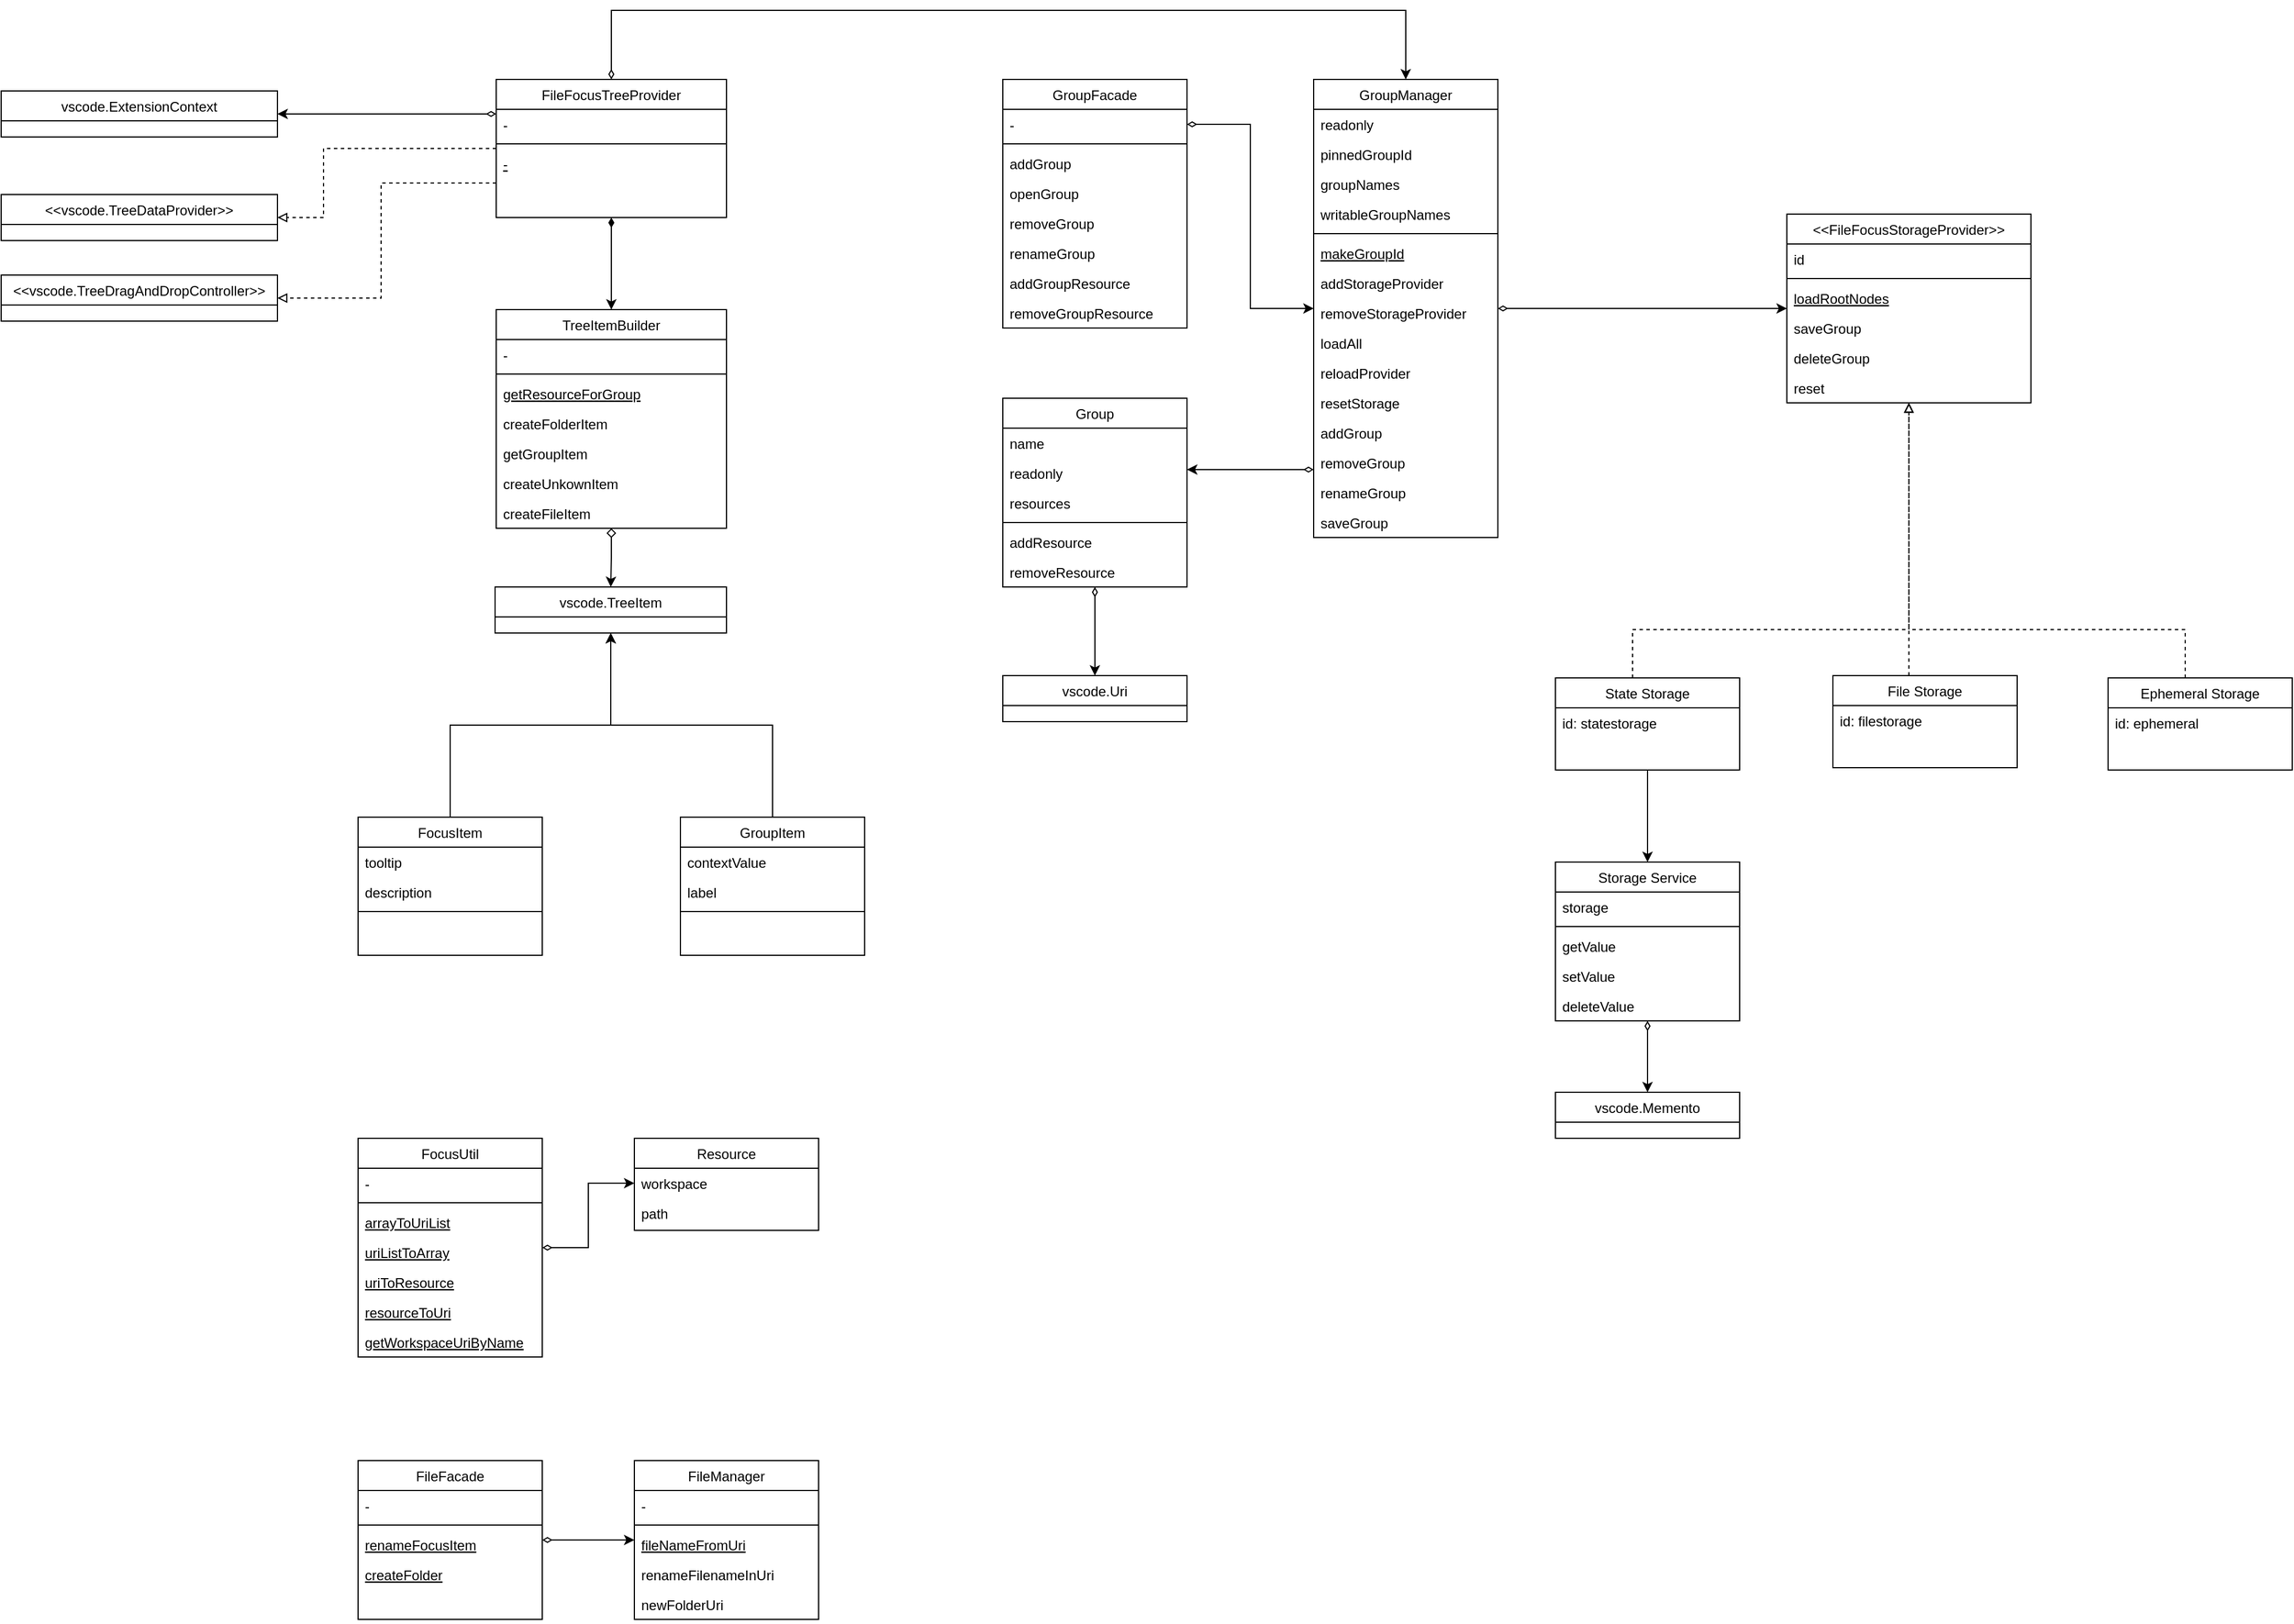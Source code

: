 <mxfile version="22.0.3" type="device">
  <diagram id="C5RBs43oDa-KdzZeNtuy" name="Page-1">
    <mxGraphModel dx="2527" dy="1924" grid="1" gridSize="10" guides="1" tooltips="1" connect="1" arrows="1" fold="1" page="1" pageScale="1" pageWidth="827" pageHeight="1169" math="0" shadow="0">
      <root>
        <mxCell id="WIyWlLk6GJQsqaUBKTNV-0" />
        <mxCell id="WIyWlLk6GJQsqaUBKTNV-1" parent="WIyWlLk6GJQsqaUBKTNV-0" />
        <mxCell id="tb0Ajru5CgpvKeTH0IVj-157" style="edgeStyle=orthogonalEdgeStyle;rounded=0;orthogonalLoop=1;jettySize=auto;html=1;entryX=0.5;entryY=0;entryDx=0;entryDy=0;startArrow=diamondThin;startFill=0;" edge="1" parent="WIyWlLk6GJQsqaUBKTNV-1" source="tb0Ajru5CgpvKeTH0IVj-0" target="tb0Ajru5CgpvKeTH0IVj-155">
          <mxGeometry relative="1" as="geometry" />
        </mxCell>
        <mxCell id="tb0Ajru5CgpvKeTH0IVj-0" value="Storage Service" style="swimlane;fontStyle=0;align=center;verticalAlign=top;childLayout=stackLayout;horizontal=1;startSize=26;horizontalStack=0;resizeParent=1;resizeLast=0;collapsible=1;marginBottom=0;rounded=0;shadow=0;strokeWidth=1;" vertex="1" parent="WIyWlLk6GJQsqaUBKTNV-1">
          <mxGeometry x="2240" y="760" width="160" height="138" as="geometry">
            <mxRectangle x="130" y="380" width="160" height="26" as="alternateBounds" />
          </mxGeometry>
        </mxCell>
        <mxCell id="tb0Ajru5CgpvKeTH0IVj-1" value="storage" style="text;align=left;verticalAlign=top;spacingLeft=4;spacingRight=4;overflow=hidden;rotatable=0;points=[[0,0.5],[1,0.5]];portConstraint=eastwest;" vertex="1" parent="tb0Ajru5CgpvKeTH0IVj-0">
          <mxGeometry y="26" width="160" height="26" as="geometry" />
        </mxCell>
        <mxCell id="tb0Ajru5CgpvKeTH0IVj-3" value="" style="line;html=1;strokeWidth=1;align=left;verticalAlign=middle;spacingTop=-1;spacingLeft=3;spacingRight=3;rotatable=0;labelPosition=right;points=[];portConstraint=eastwest;" vertex="1" parent="tb0Ajru5CgpvKeTH0IVj-0">
          <mxGeometry y="52" width="160" height="8" as="geometry" />
        </mxCell>
        <mxCell id="tb0Ajru5CgpvKeTH0IVj-4" value="getValue" style="text;align=left;verticalAlign=top;spacingLeft=4;spacingRight=4;overflow=hidden;rotatable=0;points=[[0,0.5],[1,0.5]];portConstraint=eastwest;fontStyle=0" vertex="1" parent="tb0Ajru5CgpvKeTH0IVj-0">
          <mxGeometry y="60" width="160" height="26" as="geometry" />
        </mxCell>
        <mxCell id="tb0Ajru5CgpvKeTH0IVj-5" value="setValue" style="text;align=left;verticalAlign=top;spacingLeft=4;spacingRight=4;overflow=hidden;rotatable=0;points=[[0,0.5],[1,0.5]];portConstraint=eastwest;" vertex="1" parent="tb0Ajru5CgpvKeTH0IVj-0">
          <mxGeometry y="86" width="160" height="26" as="geometry" />
        </mxCell>
        <mxCell id="tb0Ajru5CgpvKeTH0IVj-156" value="deleteValue" style="text;align=left;verticalAlign=top;spacingLeft=4;spacingRight=4;overflow=hidden;rotatable=0;points=[[0,0.5],[1,0.5]];portConstraint=eastwest;" vertex="1" parent="tb0Ajru5CgpvKeTH0IVj-0">
          <mxGeometry y="112" width="160" height="26" as="geometry" />
        </mxCell>
        <mxCell id="tb0Ajru5CgpvKeTH0IVj-40" style="edgeStyle=orthogonalEdgeStyle;rounded=0;orthogonalLoop=1;jettySize=auto;html=1;dashed=1;endArrow=block;endFill=0;" edge="1" parent="WIyWlLk6GJQsqaUBKTNV-1" source="tb0Ajru5CgpvKeTH0IVj-13" target="tb0Ajru5CgpvKeTH0IVj-28">
          <mxGeometry relative="1" as="geometry">
            <Array as="points">
              <mxPoint x="2307" y="558" />
              <mxPoint x="2547" y="558" />
            </Array>
          </mxGeometry>
        </mxCell>
        <mxCell id="tb0Ajru5CgpvKeTH0IVj-158" style="edgeStyle=orthogonalEdgeStyle;rounded=0;orthogonalLoop=1;jettySize=auto;html=1;entryX=0.5;entryY=0;entryDx=0;entryDy=0;" edge="1" parent="WIyWlLk6GJQsqaUBKTNV-1" source="tb0Ajru5CgpvKeTH0IVj-13" target="tb0Ajru5CgpvKeTH0IVj-0">
          <mxGeometry relative="1" as="geometry" />
        </mxCell>
        <mxCell id="tb0Ajru5CgpvKeTH0IVj-13" value="State Storage" style="swimlane;fontStyle=0;align=center;verticalAlign=top;childLayout=stackLayout;horizontal=1;startSize=26;horizontalStack=0;resizeParent=1;resizeLast=0;collapsible=1;marginBottom=0;rounded=0;shadow=0;strokeWidth=1;" vertex="1" parent="WIyWlLk6GJQsqaUBKTNV-1">
          <mxGeometry x="2240" y="600" width="160" height="80" as="geometry">
            <mxRectangle x="130" y="380" width="160" height="26" as="alternateBounds" />
          </mxGeometry>
        </mxCell>
        <mxCell id="tb0Ajru5CgpvKeTH0IVj-14" value="id: statestorage" style="text;align=left;verticalAlign=top;spacingLeft=4;spacingRight=4;overflow=hidden;rotatable=0;points=[[0,0.5],[1,0.5]];portConstraint=eastwest;" vertex="1" parent="tb0Ajru5CgpvKeTH0IVj-13">
          <mxGeometry y="26" width="160" height="26" as="geometry" />
        </mxCell>
        <mxCell id="tb0Ajru5CgpvKeTH0IVj-41" style="edgeStyle=orthogonalEdgeStyle;rounded=0;orthogonalLoop=1;jettySize=auto;html=1;dashed=1;endArrow=block;endFill=0;" edge="1" parent="WIyWlLk6GJQsqaUBKTNV-1" source="tb0Ajru5CgpvKeTH0IVj-18" target="tb0Ajru5CgpvKeTH0IVj-28">
          <mxGeometry relative="1" as="geometry">
            <Array as="points">
              <mxPoint x="2547" y="530" />
              <mxPoint x="2547" y="530" />
            </Array>
          </mxGeometry>
        </mxCell>
        <mxCell id="tb0Ajru5CgpvKeTH0IVj-18" value="File Storage" style="swimlane;fontStyle=0;align=center;verticalAlign=top;childLayout=stackLayout;horizontal=1;startSize=26;horizontalStack=0;resizeParent=1;resizeLast=0;collapsible=1;marginBottom=0;rounded=0;shadow=0;strokeWidth=1;" vertex="1" parent="WIyWlLk6GJQsqaUBKTNV-1">
          <mxGeometry x="2481" y="598" width="160" height="80" as="geometry">
            <mxRectangle x="130" y="380" width="160" height="26" as="alternateBounds" />
          </mxGeometry>
        </mxCell>
        <mxCell id="tb0Ajru5CgpvKeTH0IVj-19" value="id: filestorage" style="text;align=left;verticalAlign=top;spacingLeft=4;spacingRight=4;overflow=hidden;rotatable=0;points=[[0,0.5],[1,0.5]];portConstraint=eastwest;" vertex="1" parent="tb0Ajru5CgpvKeTH0IVj-18">
          <mxGeometry y="26" width="160" height="26" as="geometry" />
        </mxCell>
        <mxCell id="tb0Ajru5CgpvKeTH0IVj-39" style="edgeStyle=orthogonalEdgeStyle;rounded=0;orthogonalLoop=1;jettySize=auto;html=1;dashed=1;endArrow=block;endFill=0;" edge="1" parent="WIyWlLk6GJQsqaUBKTNV-1" source="tb0Ajru5CgpvKeTH0IVj-23" target="tb0Ajru5CgpvKeTH0IVj-28">
          <mxGeometry relative="1" as="geometry">
            <Array as="points">
              <mxPoint x="2787" y="558" />
              <mxPoint x="2547" y="558" />
            </Array>
          </mxGeometry>
        </mxCell>
        <mxCell id="tb0Ajru5CgpvKeTH0IVj-23" value="Ephemeral Storage" style="swimlane;fontStyle=0;align=center;verticalAlign=top;childLayout=stackLayout;horizontal=1;startSize=26;horizontalStack=0;resizeParent=1;resizeLast=0;collapsible=1;marginBottom=0;rounded=0;shadow=0;strokeWidth=1;" vertex="1" parent="WIyWlLk6GJQsqaUBKTNV-1">
          <mxGeometry x="2720" y="600" width="160" height="80" as="geometry">
            <mxRectangle x="130" y="380" width="160" height="26" as="alternateBounds" />
          </mxGeometry>
        </mxCell>
        <mxCell id="tb0Ajru5CgpvKeTH0IVj-24" value="id: ephemeral" style="text;align=left;verticalAlign=top;spacingLeft=4;spacingRight=4;overflow=hidden;rotatable=0;points=[[0,0.5],[1,0.5]];portConstraint=eastwest;" vertex="1" parent="tb0Ajru5CgpvKeTH0IVj-23">
          <mxGeometry y="26" width="160" height="26" as="geometry" />
        </mxCell>
        <mxCell id="tb0Ajru5CgpvKeTH0IVj-28" value="&lt;&lt;FileFocusStorageProvider&gt;&gt;" style="swimlane;fontStyle=0;align=center;verticalAlign=top;childLayout=stackLayout;horizontal=1;startSize=26;horizontalStack=0;resizeParent=1;resizeLast=0;collapsible=1;marginBottom=0;rounded=0;shadow=0;strokeWidth=1;" vertex="1" parent="WIyWlLk6GJQsqaUBKTNV-1">
          <mxGeometry x="2441" y="197" width="212" height="164" as="geometry">
            <mxRectangle x="130" y="380" width="160" height="26" as="alternateBounds" />
          </mxGeometry>
        </mxCell>
        <mxCell id="tb0Ajru5CgpvKeTH0IVj-29" value="id" style="text;align=left;verticalAlign=top;spacingLeft=4;spacingRight=4;overflow=hidden;rotatable=0;points=[[0,0.5],[1,0.5]];portConstraint=eastwest;" vertex="1" parent="tb0Ajru5CgpvKeTH0IVj-28">
          <mxGeometry y="26" width="212" height="26" as="geometry" />
        </mxCell>
        <mxCell id="tb0Ajru5CgpvKeTH0IVj-30" value="" style="line;html=1;strokeWidth=1;align=left;verticalAlign=middle;spacingTop=-1;spacingLeft=3;spacingRight=3;rotatable=0;labelPosition=right;points=[];portConstraint=eastwest;" vertex="1" parent="tb0Ajru5CgpvKeTH0IVj-28">
          <mxGeometry y="52" width="212" height="8" as="geometry" />
        </mxCell>
        <mxCell id="tb0Ajru5CgpvKeTH0IVj-31" value="loadRootNodes" style="text;align=left;verticalAlign=top;spacingLeft=4;spacingRight=4;overflow=hidden;rotatable=0;points=[[0,0.5],[1,0.5]];portConstraint=eastwest;fontStyle=4" vertex="1" parent="tb0Ajru5CgpvKeTH0IVj-28">
          <mxGeometry y="60" width="212" height="26" as="geometry" />
        </mxCell>
        <mxCell id="tb0Ajru5CgpvKeTH0IVj-32" value="saveGroup" style="text;align=left;verticalAlign=top;spacingLeft=4;spacingRight=4;overflow=hidden;rotatable=0;points=[[0,0.5],[1,0.5]];portConstraint=eastwest;" vertex="1" parent="tb0Ajru5CgpvKeTH0IVj-28">
          <mxGeometry y="86" width="212" height="26" as="geometry" />
        </mxCell>
        <mxCell id="tb0Ajru5CgpvKeTH0IVj-33" value="deleteGroup" style="text;align=left;verticalAlign=top;spacingLeft=4;spacingRight=4;overflow=hidden;rotatable=0;points=[[0,0.5],[1,0.5]];portConstraint=eastwest;" vertex="1" parent="tb0Ajru5CgpvKeTH0IVj-28">
          <mxGeometry y="112" width="212" height="26" as="geometry" />
        </mxCell>
        <mxCell id="tb0Ajru5CgpvKeTH0IVj-34" value="reset" style="text;align=left;verticalAlign=top;spacingLeft=4;spacingRight=4;overflow=hidden;rotatable=0;points=[[0,0.5],[1,0.5]];portConstraint=eastwest;" vertex="1" parent="tb0Ajru5CgpvKeTH0IVj-28">
          <mxGeometry y="138" width="212" height="26" as="geometry" />
        </mxCell>
        <mxCell id="tb0Ajru5CgpvKeTH0IVj-77" style="edgeStyle=orthogonalEdgeStyle;rounded=0;orthogonalLoop=1;jettySize=auto;html=1;entryX=1;entryY=0.5;entryDx=0;entryDy=0;dashed=1;endArrow=block;endFill=0;" edge="1" parent="WIyWlLk6GJQsqaUBKTNV-1" source="tb0Ajru5CgpvKeTH0IVj-42" target="tb0Ajru5CgpvKeTH0IVj-62">
          <mxGeometry relative="1" as="geometry">
            <Array as="points">
              <mxPoint x="1170" y="140" />
              <mxPoint x="1170" y="200" />
            </Array>
          </mxGeometry>
        </mxCell>
        <mxCell id="tb0Ajru5CgpvKeTH0IVj-78" style="edgeStyle=orthogonalEdgeStyle;rounded=0;orthogonalLoop=1;jettySize=auto;html=1;entryX=1;entryY=0.5;entryDx=0;entryDy=0;endArrow=block;endFill=0;dashed=1;" edge="1" parent="WIyWlLk6GJQsqaUBKTNV-1" source="tb0Ajru5CgpvKeTH0IVj-42" target="tb0Ajru5CgpvKeTH0IVj-69">
          <mxGeometry relative="1" as="geometry">
            <Array as="points">
              <mxPoint x="1220" y="170" />
              <mxPoint x="1220" y="270" />
            </Array>
          </mxGeometry>
        </mxCell>
        <mxCell id="tb0Ajru5CgpvKeTH0IVj-147" style="edgeStyle=orthogonalEdgeStyle;rounded=0;orthogonalLoop=1;jettySize=auto;html=1;startArrow=diamondThin;startFill=1;" edge="1" parent="WIyWlLk6GJQsqaUBKTNV-1" source="tb0Ajru5CgpvKeTH0IVj-42" target="tb0Ajru5CgpvKeTH0IVj-57">
          <mxGeometry relative="1" as="geometry" />
        </mxCell>
        <mxCell id="tb0Ajru5CgpvKeTH0IVj-149" style="edgeStyle=orthogonalEdgeStyle;rounded=0;orthogonalLoop=1;jettySize=auto;html=1;startArrow=diamondThin;startFill=0;" edge="1" parent="WIyWlLk6GJQsqaUBKTNV-1" source="tb0Ajru5CgpvKeTH0IVj-42" target="tb0Ajru5CgpvKeTH0IVj-148">
          <mxGeometry relative="1" as="geometry">
            <mxPoint x="1820" y="230" as="sourcePoint" />
            <mxPoint x="1570" y="-180" as="targetPoint" />
            <Array as="points">
              <mxPoint x="1290" y="110" />
              <mxPoint x="1290" y="110" />
            </Array>
          </mxGeometry>
        </mxCell>
        <mxCell id="tb0Ajru5CgpvKeTH0IVj-153" style="edgeStyle=orthogonalEdgeStyle;rounded=0;orthogonalLoop=1;jettySize=auto;html=1;entryX=0.5;entryY=0;entryDx=0;entryDy=0;startArrow=diamondThin;startFill=0;" edge="1" parent="WIyWlLk6GJQsqaUBKTNV-1" source="tb0Ajru5CgpvKeTH0IVj-42" target="tb0Ajru5CgpvKeTH0IVj-107">
          <mxGeometry relative="1" as="geometry">
            <Array as="points">
              <mxPoint x="1420" y="20" />
              <mxPoint x="2110" y="20" />
            </Array>
          </mxGeometry>
        </mxCell>
        <mxCell id="tb0Ajru5CgpvKeTH0IVj-42" value="FileFocusTreeProvider" style="swimlane;fontStyle=0;align=center;verticalAlign=top;childLayout=stackLayout;horizontal=1;startSize=26;horizontalStack=0;resizeParent=1;resizeLast=0;collapsible=1;marginBottom=0;rounded=0;shadow=0;strokeWidth=1;" vertex="1" parent="WIyWlLk6GJQsqaUBKTNV-1">
          <mxGeometry x="1320" y="80" width="200" height="120" as="geometry">
            <mxRectangle x="130" y="380" width="160" height="26" as="alternateBounds" />
          </mxGeometry>
        </mxCell>
        <mxCell id="tb0Ajru5CgpvKeTH0IVj-43" value="-" style="text;align=left;verticalAlign=top;spacingLeft=4;spacingRight=4;overflow=hidden;rotatable=0;points=[[0,0.5],[1,0.5]];portConstraint=eastwest;" vertex="1" parent="tb0Ajru5CgpvKeTH0IVj-42">
          <mxGeometry y="26" width="200" height="26" as="geometry" />
        </mxCell>
        <mxCell id="tb0Ajru5CgpvKeTH0IVj-44" value="" style="line;html=1;strokeWidth=1;align=left;verticalAlign=middle;spacingTop=-1;spacingLeft=3;spacingRight=3;rotatable=0;labelPosition=right;points=[];portConstraint=eastwest;" vertex="1" parent="tb0Ajru5CgpvKeTH0IVj-42">
          <mxGeometry y="52" width="200" height="8" as="geometry" />
        </mxCell>
        <mxCell id="tb0Ajru5CgpvKeTH0IVj-45" value="-" style="text;align=left;verticalAlign=top;spacingLeft=4;spacingRight=4;overflow=hidden;rotatable=0;points=[[0,0.5],[1,0.5]];portConstraint=eastwest;fontStyle=4" vertex="1" parent="tb0Ajru5CgpvKeTH0IVj-42">
          <mxGeometry y="60" width="200" height="26" as="geometry" />
        </mxCell>
        <mxCell id="tb0Ajru5CgpvKeTH0IVj-76" style="edgeStyle=orthogonalEdgeStyle;rounded=0;orthogonalLoop=1;jettySize=auto;html=1;entryX=0.5;entryY=1;entryDx=0;entryDy=0;" edge="1" parent="WIyWlLk6GJQsqaUBKTNV-1" source="tb0Ajru5CgpvKeTH0IVj-47" target="tb0Ajru5CgpvKeTH0IVj-70">
          <mxGeometry relative="1" as="geometry" />
        </mxCell>
        <mxCell id="tb0Ajru5CgpvKeTH0IVj-47" value="FocusItem" style="swimlane;fontStyle=0;align=center;verticalAlign=top;childLayout=stackLayout;horizontal=1;startSize=26;horizontalStack=0;resizeParent=1;resizeLast=0;collapsible=1;marginBottom=0;rounded=0;shadow=0;strokeWidth=1;" vertex="1" parent="WIyWlLk6GJQsqaUBKTNV-1">
          <mxGeometry x="1200" y="721" width="160" height="120" as="geometry">
            <mxRectangle x="130" y="380" width="160" height="26" as="alternateBounds" />
          </mxGeometry>
        </mxCell>
        <mxCell id="tb0Ajru5CgpvKeTH0IVj-48" value="tooltip" style="text;align=left;verticalAlign=top;spacingLeft=4;spacingRight=4;overflow=hidden;rotatable=0;points=[[0,0.5],[1,0.5]];portConstraint=eastwest;" vertex="1" parent="tb0Ajru5CgpvKeTH0IVj-47">
          <mxGeometry y="26" width="160" height="26" as="geometry" />
        </mxCell>
        <mxCell id="tb0Ajru5CgpvKeTH0IVj-50" value="description" style="text;align=left;verticalAlign=top;spacingLeft=4;spacingRight=4;overflow=hidden;rotatable=0;points=[[0,0.5],[1,0.5]];portConstraint=eastwest;fontStyle=0" vertex="1" parent="tb0Ajru5CgpvKeTH0IVj-47">
          <mxGeometry y="52" width="160" height="26" as="geometry" />
        </mxCell>
        <mxCell id="tb0Ajru5CgpvKeTH0IVj-49" value="" style="line;html=1;strokeWidth=1;align=left;verticalAlign=middle;spacingTop=-1;spacingLeft=3;spacingRight=3;rotatable=0;labelPosition=right;points=[];portConstraint=eastwest;" vertex="1" parent="tb0Ajru5CgpvKeTH0IVj-47">
          <mxGeometry y="78" width="160" height="8" as="geometry" />
        </mxCell>
        <mxCell id="tb0Ajru5CgpvKeTH0IVj-75" style="edgeStyle=orthogonalEdgeStyle;rounded=0;orthogonalLoop=1;jettySize=auto;html=1;entryX=0.5;entryY=1;entryDx=0;entryDy=0;" edge="1" parent="WIyWlLk6GJQsqaUBKTNV-1" source="tb0Ajru5CgpvKeTH0IVj-52" target="tb0Ajru5CgpvKeTH0IVj-70">
          <mxGeometry relative="1" as="geometry" />
        </mxCell>
        <mxCell id="tb0Ajru5CgpvKeTH0IVj-52" value="GroupItem" style="swimlane;fontStyle=0;align=center;verticalAlign=top;childLayout=stackLayout;horizontal=1;startSize=26;horizontalStack=0;resizeParent=1;resizeLast=0;collapsible=1;marginBottom=0;rounded=0;shadow=0;strokeWidth=1;" vertex="1" parent="WIyWlLk6GJQsqaUBKTNV-1">
          <mxGeometry x="1480" y="721" width="160" height="120" as="geometry">
            <mxRectangle x="130" y="380" width="160" height="26" as="alternateBounds" />
          </mxGeometry>
        </mxCell>
        <mxCell id="tb0Ajru5CgpvKeTH0IVj-53" value="contextValue" style="text;align=left;verticalAlign=top;spacingLeft=4;spacingRight=4;overflow=hidden;rotatable=0;points=[[0,0.5],[1,0.5]];portConstraint=eastwest;" vertex="1" parent="tb0Ajru5CgpvKeTH0IVj-52">
          <mxGeometry y="26" width="160" height="26" as="geometry" />
        </mxCell>
        <mxCell id="tb0Ajru5CgpvKeTH0IVj-55" value="label" style="text;align=left;verticalAlign=top;spacingLeft=4;spacingRight=4;overflow=hidden;rotatable=0;points=[[0,0.5],[1,0.5]];portConstraint=eastwest;fontStyle=0" vertex="1" parent="tb0Ajru5CgpvKeTH0IVj-52">
          <mxGeometry y="52" width="160" height="26" as="geometry" />
        </mxCell>
        <mxCell id="tb0Ajru5CgpvKeTH0IVj-54" value="" style="line;html=1;strokeWidth=1;align=left;verticalAlign=middle;spacingTop=-1;spacingLeft=3;spacingRight=3;rotatable=0;labelPosition=right;points=[];portConstraint=eastwest;" vertex="1" parent="tb0Ajru5CgpvKeTH0IVj-52">
          <mxGeometry y="78" width="160" height="8" as="geometry" />
        </mxCell>
        <mxCell id="tb0Ajru5CgpvKeTH0IVj-151" style="edgeStyle=orthogonalEdgeStyle;rounded=0;orthogonalLoop=1;jettySize=auto;html=1;startArrow=diamond;startFill=0;" edge="1" parent="WIyWlLk6GJQsqaUBKTNV-1" source="tb0Ajru5CgpvKeTH0IVj-57" target="tb0Ajru5CgpvKeTH0IVj-70">
          <mxGeometry relative="1" as="geometry" />
        </mxCell>
        <mxCell id="tb0Ajru5CgpvKeTH0IVj-57" value="TreeItemBuilder" style="swimlane;fontStyle=0;align=center;verticalAlign=top;childLayout=stackLayout;horizontal=1;startSize=26;horizontalStack=0;resizeParent=1;resizeLast=0;collapsible=1;marginBottom=0;rounded=0;shadow=0;strokeWidth=1;" vertex="1" parent="WIyWlLk6GJQsqaUBKTNV-1">
          <mxGeometry x="1320" y="280" width="200" height="190" as="geometry">
            <mxRectangle x="130" y="380" width="160" height="26" as="alternateBounds" />
          </mxGeometry>
        </mxCell>
        <mxCell id="tb0Ajru5CgpvKeTH0IVj-58" value="-" style="text;align=left;verticalAlign=top;spacingLeft=4;spacingRight=4;overflow=hidden;rotatable=0;points=[[0,0.5],[1,0.5]];portConstraint=eastwest;" vertex="1" parent="tb0Ajru5CgpvKeTH0IVj-57">
          <mxGeometry y="26" width="200" height="26" as="geometry" />
        </mxCell>
        <mxCell id="tb0Ajru5CgpvKeTH0IVj-59" value="" style="line;html=1;strokeWidth=1;align=left;verticalAlign=middle;spacingTop=-1;spacingLeft=3;spacingRight=3;rotatable=0;labelPosition=right;points=[];portConstraint=eastwest;" vertex="1" parent="tb0Ajru5CgpvKeTH0IVj-57">
          <mxGeometry y="52" width="200" height="8" as="geometry" />
        </mxCell>
        <mxCell id="tb0Ajru5CgpvKeTH0IVj-60" value="getResourceForGroup&#xa;" style="text;align=left;verticalAlign=top;spacingLeft=4;spacingRight=4;overflow=hidden;rotatable=0;points=[[0,0.5],[1,0.5]];portConstraint=eastwest;fontStyle=4" vertex="1" parent="tb0Ajru5CgpvKeTH0IVj-57">
          <mxGeometry y="60" width="200" height="26" as="geometry" />
        </mxCell>
        <mxCell id="tb0Ajru5CgpvKeTH0IVj-61" value="createFolderItem" style="text;align=left;verticalAlign=top;spacingLeft=4;spacingRight=4;overflow=hidden;rotatable=0;points=[[0,0.5],[1,0.5]];portConstraint=eastwest;" vertex="1" parent="tb0Ajru5CgpvKeTH0IVj-57">
          <mxGeometry y="86" width="200" height="26" as="geometry" />
        </mxCell>
        <mxCell id="tb0Ajru5CgpvKeTH0IVj-79" value="getGroupItem" style="text;align=left;verticalAlign=top;spacingLeft=4;spacingRight=4;overflow=hidden;rotatable=0;points=[[0,0.5],[1,0.5]];portConstraint=eastwest;" vertex="1" parent="tb0Ajru5CgpvKeTH0IVj-57">
          <mxGeometry y="112" width="200" height="26" as="geometry" />
        </mxCell>
        <mxCell id="tb0Ajru5CgpvKeTH0IVj-80" value="createUnkownItem" style="text;align=left;verticalAlign=top;spacingLeft=4;spacingRight=4;overflow=hidden;rotatable=0;points=[[0,0.5],[1,0.5]];portConstraint=eastwest;" vertex="1" parent="tb0Ajru5CgpvKeTH0IVj-57">
          <mxGeometry y="138" width="200" height="26" as="geometry" />
        </mxCell>
        <mxCell id="tb0Ajru5CgpvKeTH0IVj-81" value="createFileItem" style="text;align=left;verticalAlign=top;spacingLeft=4;spacingRight=4;overflow=hidden;rotatable=0;points=[[0,0.5],[1,0.5]];portConstraint=eastwest;" vertex="1" parent="tb0Ajru5CgpvKeTH0IVj-57">
          <mxGeometry y="164" width="200" height="26" as="geometry" />
        </mxCell>
        <mxCell id="tb0Ajru5CgpvKeTH0IVj-62" value="&lt;&lt;vscode.TreeDataProvider&gt;&gt;" style="swimlane;fontStyle=0;align=center;verticalAlign=top;childLayout=stackLayout;horizontal=1;startSize=26;horizontalStack=0;resizeParent=1;resizeLast=0;collapsible=1;marginBottom=0;rounded=0;shadow=0;strokeWidth=1;" vertex="1" parent="WIyWlLk6GJQsqaUBKTNV-1">
          <mxGeometry x="890" y="180" width="240" height="40" as="geometry">
            <mxRectangle x="130" y="380" width="160" height="26" as="alternateBounds" />
          </mxGeometry>
        </mxCell>
        <mxCell id="tb0Ajru5CgpvKeTH0IVj-69" value="&lt;&lt;vscode.TreeDragAndDropController&gt;&gt;" style="swimlane;fontStyle=0;align=center;verticalAlign=top;childLayout=stackLayout;horizontal=1;startSize=26;horizontalStack=0;resizeParent=1;resizeLast=0;collapsible=1;marginBottom=0;rounded=0;shadow=0;strokeWidth=1;" vertex="1" parent="WIyWlLk6GJQsqaUBKTNV-1">
          <mxGeometry x="890" y="250" width="240" height="40" as="geometry">
            <mxRectangle x="130" y="380" width="160" height="26" as="alternateBounds" />
          </mxGeometry>
        </mxCell>
        <mxCell id="tb0Ajru5CgpvKeTH0IVj-70" value="vscode.TreeItem" style="swimlane;fontStyle=0;align=center;verticalAlign=top;childLayout=stackLayout;horizontal=1;startSize=26;horizontalStack=0;resizeParent=1;resizeLast=0;collapsible=1;marginBottom=0;rounded=0;shadow=0;strokeWidth=1;" vertex="1" parent="WIyWlLk6GJQsqaUBKTNV-1">
          <mxGeometry x="1319" y="521" width="201" height="40" as="geometry">
            <mxRectangle x="130" y="380" width="160" height="26" as="alternateBounds" />
          </mxGeometry>
        </mxCell>
        <mxCell id="tb0Ajru5CgpvKeTH0IVj-160" style="edgeStyle=orthogonalEdgeStyle;rounded=0;orthogonalLoop=1;jettySize=auto;html=1;entryX=0;entryY=0.5;entryDx=0;entryDy=0;startArrow=diamondThin;startFill=0;" edge="1" parent="WIyWlLk6GJQsqaUBKTNV-1" source="tb0Ajru5CgpvKeTH0IVj-82" target="tb0Ajru5CgpvKeTH0IVj-87">
          <mxGeometry relative="1" as="geometry" />
        </mxCell>
        <mxCell id="tb0Ajru5CgpvKeTH0IVj-82" value="FileFacade" style="swimlane;fontStyle=0;align=center;verticalAlign=top;childLayout=stackLayout;horizontal=1;startSize=26;horizontalStack=0;resizeParent=1;resizeLast=0;collapsible=1;marginBottom=0;rounded=0;shadow=0;strokeWidth=1;" vertex="1" parent="WIyWlLk6GJQsqaUBKTNV-1">
          <mxGeometry x="1200" y="1280" width="160" height="138" as="geometry">
            <mxRectangle x="130" y="380" width="160" height="26" as="alternateBounds" />
          </mxGeometry>
        </mxCell>
        <mxCell id="tb0Ajru5CgpvKeTH0IVj-83" value="-" style="text;align=left;verticalAlign=top;spacingLeft=4;spacingRight=4;overflow=hidden;rotatable=0;points=[[0,0.5],[1,0.5]];portConstraint=eastwest;" vertex="1" parent="tb0Ajru5CgpvKeTH0IVj-82">
          <mxGeometry y="26" width="160" height="26" as="geometry" />
        </mxCell>
        <mxCell id="tb0Ajru5CgpvKeTH0IVj-84" value="" style="line;html=1;strokeWidth=1;align=left;verticalAlign=middle;spacingTop=-1;spacingLeft=3;spacingRight=3;rotatable=0;labelPosition=right;points=[];portConstraint=eastwest;" vertex="1" parent="tb0Ajru5CgpvKeTH0IVj-82">
          <mxGeometry y="52" width="160" height="8" as="geometry" />
        </mxCell>
        <mxCell id="tb0Ajru5CgpvKeTH0IVj-85" value="renameFocusItem" style="text;align=left;verticalAlign=top;spacingLeft=4;spacingRight=4;overflow=hidden;rotatable=0;points=[[0,0.5],[1,0.5]];portConstraint=eastwest;fontStyle=4" vertex="1" parent="tb0Ajru5CgpvKeTH0IVj-82">
          <mxGeometry y="60" width="160" height="26" as="geometry" />
        </mxCell>
        <mxCell id="tb0Ajru5CgpvKeTH0IVj-86" value="createFolder" style="text;align=left;verticalAlign=top;spacingLeft=4;spacingRight=4;overflow=hidden;rotatable=0;points=[[0,0.5],[1,0.5]];portConstraint=eastwest;fontStyle=4" vertex="1" parent="tb0Ajru5CgpvKeTH0IVj-82">
          <mxGeometry y="86" width="160" height="26" as="geometry" />
        </mxCell>
        <mxCell id="tb0Ajru5CgpvKeTH0IVj-87" value="FileManager" style="swimlane;fontStyle=0;align=center;verticalAlign=top;childLayout=stackLayout;horizontal=1;startSize=26;horizontalStack=0;resizeParent=1;resizeLast=0;collapsible=1;marginBottom=0;rounded=0;shadow=0;strokeWidth=1;" vertex="1" parent="WIyWlLk6GJQsqaUBKTNV-1">
          <mxGeometry x="1440" y="1280" width="160" height="138" as="geometry">
            <mxRectangle x="130" y="380" width="160" height="26" as="alternateBounds" />
          </mxGeometry>
        </mxCell>
        <mxCell id="tb0Ajru5CgpvKeTH0IVj-88" value="-" style="text;align=left;verticalAlign=top;spacingLeft=4;spacingRight=4;overflow=hidden;rotatable=0;points=[[0,0.5],[1,0.5]];portConstraint=eastwest;" vertex="1" parent="tb0Ajru5CgpvKeTH0IVj-87">
          <mxGeometry y="26" width="160" height="26" as="geometry" />
        </mxCell>
        <mxCell id="tb0Ajru5CgpvKeTH0IVj-89" value="" style="line;html=1;strokeWidth=1;align=left;verticalAlign=middle;spacingTop=-1;spacingLeft=3;spacingRight=3;rotatable=0;labelPosition=right;points=[];portConstraint=eastwest;" vertex="1" parent="tb0Ajru5CgpvKeTH0IVj-87">
          <mxGeometry y="52" width="160" height="8" as="geometry" />
        </mxCell>
        <mxCell id="tb0Ajru5CgpvKeTH0IVj-90" value="fileNameFromUri" style="text;align=left;verticalAlign=top;spacingLeft=4;spacingRight=4;overflow=hidden;rotatable=0;points=[[0,0.5],[1,0.5]];portConstraint=eastwest;fontStyle=4" vertex="1" parent="tb0Ajru5CgpvKeTH0IVj-87">
          <mxGeometry y="60" width="160" height="26" as="geometry" />
        </mxCell>
        <mxCell id="tb0Ajru5CgpvKeTH0IVj-91" value="renameFilenameInUri" style="text;align=left;verticalAlign=top;spacingLeft=4;spacingRight=4;overflow=hidden;rotatable=0;points=[[0,0.5],[1,0.5]];portConstraint=eastwest;" vertex="1" parent="tb0Ajru5CgpvKeTH0IVj-87">
          <mxGeometry y="86" width="160" height="26" as="geometry" />
        </mxCell>
        <mxCell id="tb0Ajru5CgpvKeTH0IVj-112" value="newFolderUri" style="text;align=left;verticalAlign=top;spacingLeft=4;spacingRight=4;overflow=hidden;rotatable=0;points=[[0,0.5],[1,0.5]];portConstraint=eastwest;" vertex="1" parent="tb0Ajru5CgpvKeTH0IVj-87">
          <mxGeometry y="112" width="160" height="26" as="geometry" />
        </mxCell>
        <mxCell id="tb0Ajru5CgpvKeTH0IVj-159" style="edgeStyle=orthogonalEdgeStyle;rounded=0;orthogonalLoop=1;jettySize=auto;html=1;entryX=0;entryY=0.5;entryDx=0;entryDy=0;startArrow=diamondThin;startFill=0;" edge="1" parent="WIyWlLk6GJQsqaUBKTNV-1" source="tb0Ajru5CgpvKeTH0IVj-92" target="tb0Ajru5CgpvKeTH0IVj-138">
          <mxGeometry relative="1" as="geometry" />
        </mxCell>
        <mxCell id="tb0Ajru5CgpvKeTH0IVj-92" value="FocusUtil" style="swimlane;fontStyle=0;align=center;verticalAlign=top;childLayout=stackLayout;horizontal=1;startSize=26;horizontalStack=0;resizeParent=1;resizeLast=0;collapsible=1;marginBottom=0;rounded=0;shadow=0;strokeWidth=1;" vertex="1" parent="WIyWlLk6GJQsqaUBKTNV-1">
          <mxGeometry x="1200" y="1000" width="160" height="190" as="geometry">
            <mxRectangle x="130" y="380" width="160" height="26" as="alternateBounds" />
          </mxGeometry>
        </mxCell>
        <mxCell id="tb0Ajru5CgpvKeTH0IVj-93" value="-" style="text;align=left;verticalAlign=top;spacingLeft=4;spacingRight=4;overflow=hidden;rotatable=0;points=[[0,0.5],[1,0.5]];portConstraint=eastwest;" vertex="1" parent="tb0Ajru5CgpvKeTH0IVj-92">
          <mxGeometry y="26" width="160" height="26" as="geometry" />
        </mxCell>
        <mxCell id="tb0Ajru5CgpvKeTH0IVj-94" value="" style="line;html=1;strokeWidth=1;align=left;verticalAlign=middle;spacingTop=-1;spacingLeft=3;spacingRight=3;rotatable=0;labelPosition=right;points=[];portConstraint=eastwest;" vertex="1" parent="tb0Ajru5CgpvKeTH0IVj-92">
          <mxGeometry y="52" width="160" height="8" as="geometry" />
        </mxCell>
        <mxCell id="tb0Ajru5CgpvKeTH0IVj-95" value="arrayToUriList" style="text;align=left;verticalAlign=top;spacingLeft=4;spacingRight=4;overflow=hidden;rotatable=0;points=[[0,0.5],[1,0.5]];portConstraint=eastwest;fontStyle=4" vertex="1" parent="tb0Ajru5CgpvKeTH0IVj-92">
          <mxGeometry y="60" width="160" height="26" as="geometry" />
        </mxCell>
        <mxCell id="tb0Ajru5CgpvKeTH0IVj-96" value="uriListToArray" style="text;align=left;verticalAlign=top;spacingLeft=4;spacingRight=4;overflow=hidden;rotatable=0;points=[[0,0.5],[1,0.5]];portConstraint=eastwest;fontStyle=4" vertex="1" parent="tb0Ajru5CgpvKeTH0IVj-92">
          <mxGeometry y="86" width="160" height="26" as="geometry" />
        </mxCell>
        <mxCell id="tb0Ajru5CgpvKeTH0IVj-113" value="uriToResource" style="text;align=left;verticalAlign=top;spacingLeft=4;spacingRight=4;overflow=hidden;rotatable=0;points=[[0,0.5],[1,0.5]];portConstraint=eastwest;fontStyle=4" vertex="1" parent="tb0Ajru5CgpvKeTH0IVj-92">
          <mxGeometry y="112" width="160" height="26" as="geometry" />
        </mxCell>
        <mxCell id="tb0Ajru5CgpvKeTH0IVj-114" value="resourceToUri" style="text;align=left;verticalAlign=top;spacingLeft=4;spacingRight=4;overflow=hidden;rotatable=0;points=[[0,0.5],[1,0.5]];portConstraint=eastwest;fontStyle=4" vertex="1" parent="tb0Ajru5CgpvKeTH0IVj-92">
          <mxGeometry y="138" width="160" height="26" as="geometry" />
        </mxCell>
        <mxCell id="tb0Ajru5CgpvKeTH0IVj-115" value="getWorkspaceUriByName" style="text;align=left;verticalAlign=top;spacingLeft=4;spacingRight=4;overflow=hidden;rotatable=0;points=[[0,0.5],[1,0.5]];portConstraint=eastwest;fontStyle=4" vertex="1" parent="tb0Ajru5CgpvKeTH0IVj-92">
          <mxGeometry y="164" width="160" height="26" as="geometry" />
        </mxCell>
        <mxCell id="tb0Ajru5CgpvKeTH0IVj-152" style="edgeStyle=orthogonalEdgeStyle;rounded=0;orthogonalLoop=1;jettySize=auto;html=1;entryX=0.5;entryY=0;entryDx=0;entryDy=0;startArrow=diamondThin;startFill=0;" edge="1" parent="WIyWlLk6GJQsqaUBKTNV-1" source="tb0Ajru5CgpvKeTH0IVj-97" target="tb0Ajru5CgpvKeTH0IVj-143">
          <mxGeometry relative="1" as="geometry" />
        </mxCell>
        <mxCell id="tb0Ajru5CgpvKeTH0IVj-97" value="Group" style="swimlane;fontStyle=0;align=center;verticalAlign=top;childLayout=stackLayout;horizontal=1;startSize=26;horizontalStack=0;resizeParent=1;resizeLast=0;collapsible=1;marginBottom=0;rounded=0;shadow=0;strokeWidth=1;" vertex="1" parent="WIyWlLk6GJQsqaUBKTNV-1">
          <mxGeometry x="1760" y="357" width="160" height="164" as="geometry">
            <mxRectangle x="130" y="380" width="160" height="26" as="alternateBounds" />
          </mxGeometry>
        </mxCell>
        <mxCell id="tb0Ajru5CgpvKeTH0IVj-98" value="name" style="text;align=left;verticalAlign=top;spacingLeft=4;spacingRight=4;overflow=hidden;rotatable=0;points=[[0,0.5],[1,0.5]];portConstraint=eastwest;" vertex="1" parent="tb0Ajru5CgpvKeTH0IVj-97">
          <mxGeometry y="26" width="160" height="26" as="geometry" />
        </mxCell>
        <mxCell id="tb0Ajru5CgpvKeTH0IVj-116" value="readonly" style="text;align=left;verticalAlign=top;spacingLeft=4;spacingRight=4;overflow=hidden;rotatable=0;points=[[0,0.5],[1,0.5]];portConstraint=eastwest;" vertex="1" parent="tb0Ajru5CgpvKeTH0IVj-97">
          <mxGeometry y="52" width="160" height="26" as="geometry" />
        </mxCell>
        <mxCell id="tb0Ajru5CgpvKeTH0IVj-117" value="resources" style="text;align=left;verticalAlign=top;spacingLeft=4;spacingRight=4;overflow=hidden;rotatable=0;points=[[0,0.5],[1,0.5]];portConstraint=eastwest;" vertex="1" parent="tb0Ajru5CgpvKeTH0IVj-97">
          <mxGeometry y="78" width="160" height="26" as="geometry" />
        </mxCell>
        <mxCell id="tb0Ajru5CgpvKeTH0IVj-99" value="" style="line;html=1;strokeWidth=1;align=left;verticalAlign=middle;spacingTop=-1;spacingLeft=3;spacingRight=3;rotatable=0;labelPosition=right;points=[];portConstraint=eastwest;" vertex="1" parent="tb0Ajru5CgpvKeTH0IVj-97">
          <mxGeometry y="104" width="160" height="8" as="geometry" />
        </mxCell>
        <mxCell id="tb0Ajru5CgpvKeTH0IVj-100" value="addResource" style="text;align=left;verticalAlign=top;spacingLeft=4;spacingRight=4;overflow=hidden;rotatable=0;points=[[0,0.5],[1,0.5]];portConstraint=eastwest;fontStyle=0" vertex="1" parent="tb0Ajru5CgpvKeTH0IVj-97">
          <mxGeometry y="112" width="160" height="26" as="geometry" />
        </mxCell>
        <mxCell id="tb0Ajru5CgpvKeTH0IVj-101" value="removeResource" style="text;align=left;verticalAlign=top;spacingLeft=4;spacingRight=4;overflow=hidden;rotatable=0;points=[[0,0.5],[1,0.5]];portConstraint=eastwest;" vertex="1" parent="tb0Ajru5CgpvKeTH0IVj-97">
          <mxGeometry y="138" width="160" height="26" as="geometry" />
        </mxCell>
        <mxCell id="tb0Ajru5CgpvKeTH0IVj-102" value="GroupFacade" style="swimlane;fontStyle=0;align=center;verticalAlign=top;childLayout=stackLayout;horizontal=1;startSize=26;horizontalStack=0;resizeParent=1;resizeLast=0;collapsible=1;marginBottom=0;rounded=0;shadow=0;strokeWidth=1;" vertex="1" parent="WIyWlLk6GJQsqaUBKTNV-1">
          <mxGeometry x="1760" y="80" width="160" height="216" as="geometry">
            <mxRectangle x="130" y="380" width="160" height="26" as="alternateBounds" />
          </mxGeometry>
        </mxCell>
        <mxCell id="tb0Ajru5CgpvKeTH0IVj-103" value="-" style="text;align=left;verticalAlign=top;spacingLeft=4;spacingRight=4;overflow=hidden;rotatable=0;points=[[0,0.5],[1,0.5]];portConstraint=eastwest;" vertex="1" parent="tb0Ajru5CgpvKeTH0IVj-102">
          <mxGeometry y="26" width="160" height="26" as="geometry" />
        </mxCell>
        <mxCell id="tb0Ajru5CgpvKeTH0IVj-104" value="" style="line;html=1;strokeWidth=1;align=left;verticalAlign=middle;spacingTop=-1;spacingLeft=3;spacingRight=3;rotatable=0;labelPosition=right;points=[];portConstraint=eastwest;" vertex="1" parent="tb0Ajru5CgpvKeTH0IVj-102">
          <mxGeometry y="52" width="160" height="8" as="geometry" />
        </mxCell>
        <mxCell id="tb0Ajru5CgpvKeTH0IVj-105" value="addGroup" style="text;align=left;verticalAlign=top;spacingLeft=4;spacingRight=4;overflow=hidden;rotatable=0;points=[[0,0.5],[1,0.5]];portConstraint=eastwest;fontStyle=0" vertex="1" parent="tb0Ajru5CgpvKeTH0IVj-102">
          <mxGeometry y="60" width="160" height="26" as="geometry" />
        </mxCell>
        <mxCell id="tb0Ajru5CgpvKeTH0IVj-106" value="openGroup" style="text;align=left;verticalAlign=top;spacingLeft=4;spacingRight=4;overflow=hidden;rotatable=0;points=[[0,0.5],[1,0.5]];portConstraint=eastwest;" vertex="1" parent="tb0Ajru5CgpvKeTH0IVj-102">
          <mxGeometry y="86" width="160" height="26" as="geometry" />
        </mxCell>
        <mxCell id="tb0Ajru5CgpvKeTH0IVj-119" value="removeGroup" style="text;align=left;verticalAlign=top;spacingLeft=4;spacingRight=4;overflow=hidden;rotatable=0;points=[[0,0.5],[1,0.5]];portConstraint=eastwest;" vertex="1" parent="tb0Ajru5CgpvKeTH0IVj-102">
          <mxGeometry y="112" width="160" height="26" as="geometry" />
        </mxCell>
        <mxCell id="tb0Ajru5CgpvKeTH0IVj-118" value="renameGroup" style="text;align=left;verticalAlign=top;spacingLeft=4;spacingRight=4;overflow=hidden;rotatable=0;points=[[0,0.5],[1,0.5]];portConstraint=eastwest;" vertex="1" parent="tb0Ajru5CgpvKeTH0IVj-102">
          <mxGeometry y="138" width="160" height="26" as="geometry" />
        </mxCell>
        <mxCell id="tb0Ajru5CgpvKeTH0IVj-120" value="addGroupResource" style="text;align=left;verticalAlign=top;spacingLeft=4;spacingRight=4;overflow=hidden;rotatable=0;points=[[0,0.5],[1,0.5]];portConstraint=eastwest;" vertex="1" parent="tb0Ajru5CgpvKeTH0IVj-102">
          <mxGeometry y="164" width="160" height="26" as="geometry" />
        </mxCell>
        <mxCell id="tb0Ajru5CgpvKeTH0IVj-121" value="removeGroupResource" style="text;align=left;verticalAlign=top;spacingLeft=4;spacingRight=4;overflow=hidden;rotatable=0;points=[[0,0.5],[1,0.5]];portConstraint=eastwest;" vertex="1" parent="tb0Ajru5CgpvKeTH0IVj-102">
          <mxGeometry y="190" width="160" height="26" as="geometry" />
        </mxCell>
        <mxCell id="tb0Ajru5CgpvKeTH0IVj-134" style="edgeStyle=orthogonalEdgeStyle;rounded=0;orthogonalLoop=1;jettySize=auto;html=1;startArrow=diamondThin;startFill=0;" edge="1" parent="WIyWlLk6GJQsqaUBKTNV-1" source="tb0Ajru5CgpvKeTH0IVj-107" target="tb0Ajru5CgpvKeTH0IVj-28">
          <mxGeometry relative="1" as="geometry" />
        </mxCell>
        <mxCell id="tb0Ajru5CgpvKeTH0IVj-136" style="edgeStyle=orthogonalEdgeStyle;rounded=0;orthogonalLoop=1;jettySize=auto;html=1;startArrow=diamondThin;startFill=0;" edge="1" parent="WIyWlLk6GJQsqaUBKTNV-1" source="tb0Ajru5CgpvKeTH0IVj-107" target="tb0Ajru5CgpvKeTH0IVj-97">
          <mxGeometry relative="1" as="geometry">
            <Array as="points">
              <mxPoint x="1950" y="419" />
              <mxPoint x="1950" y="419" />
            </Array>
          </mxGeometry>
        </mxCell>
        <mxCell id="tb0Ajru5CgpvKeTH0IVj-107" value="GroupManager" style="swimlane;fontStyle=0;align=center;verticalAlign=top;childLayout=stackLayout;horizontal=1;startSize=26;horizontalStack=0;resizeParent=1;resizeLast=0;collapsible=1;marginBottom=0;rounded=0;shadow=0;strokeWidth=1;" vertex="1" parent="WIyWlLk6GJQsqaUBKTNV-1">
          <mxGeometry x="2030" y="80" width="160" height="398" as="geometry">
            <mxRectangle x="130" y="380" width="160" height="26" as="alternateBounds" />
          </mxGeometry>
        </mxCell>
        <mxCell id="tb0Ajru5CgpvKeTH0IVj-108" value="readonly" style="text;align=left;verticalAlign=top;spacingLeft=4;spacingRight=4;overflow=hidden;rotatable=0;points=[[0,0.5],[1,0.5]];portConstraint=eastwest;" vertex="1" parent="tb0Ajru5CgpvKeTH0IVj-107">
          <mxGeometry y="26" width="160" height="26" as="geometry" />
        </mxCell>
        <mxCell id="tb0Ajru5CgpvKeTH0IVj-127" value="pinnedGroupId" style="text;align=left;verticalAlign=top;spacingLeft=4;spacingRight=4;overflow=hidden;rotatable=0;points=[[0,0.5],[1,0.5]];portConstraint=eastwest;" vertex="1" parent="tb0Ajru5CgpvKeTH0IVj-107">
          <mxGeometry y="52" width="160" height="26" as="geometry" />
        </mxCell>
        <mxCell id="tb0Ajru5CgpvKeTH0IVj-131" value="groupNames" style="text;align=left;verticalAlign=top;spacingLeft=4;spacingRight=4;overflow=hidden;rotatable=0;points=[[0,0.5],[1,0.5]];portConstraint=eastwest;" vertex="1" parent="tb0Ajru5CgpvKeTH0IVj-107">
          <mxGeometry y="78" width="160" height="26" as="geometry" />
        </mxCell>
        <mxCell id="tb0Ajru5CgpvKeTH0IVj-132" value="writableGroupNames" style="text;align=left;verticalAlign=top;spacingLeft=4;spacingRight=4;overflow=hidden;rotatable=0;points=[[0,0.5],[1,0.5]];portConstraint=eastwest;" vertex="1" parent="tb0Ajru5CgpvKeTH0IVj-107">
          <mxGeometry y="104" width="160" height="26" as="geometry" />
        </mxCell>
        <mxCell id="tb0Ajru5CgpvKeTH0IVj-109" value="" style="line;html=1;strokeWidth=1;align=left;verticalAlign=middle;spacingTop=-1;spacingLeft=3;spacingRight=3;rotatable=0;labelPosition=right;points=[];portConstraint=eastwest;" vertex="1" parent="tb0Ajru5CgpvKeTH0IVj-107">
          <mxGeometry y="130" width="160" height="8" as="geometry" />
        </mxCell>
        <mxCell id="tb0Ajru5CgpvKeTH0IVj-110" value="makeGroupId" style="text;align=left;verticalAlign=top;spacingLeft=4;spacingRight=4;overflow=hidden;rotatable=0;points=[[0,0.5],[1,0.5]];portConstraint=eastwest;fontStyle=4" vertex="1" parent="tb0Ajru5CgpvKeTH0IVj-107">
          <mxGeometry y="138" width="160" height="26" as="geometry" />
        </mxCell>
        <mxCell id="tb0Ajru5CgpvKeTH0IVj-111" value="addStorageProvider" style="text;align=left;verticalAlign=top;spacingLeft=4;spacingRight=4;overflow=hidden;rotatable=0;points=[[0,0.5],[1,0.5]];portConstraint=eastwest;" vertex="1" parent="tb0Ajru5CgpvKeTH0IVj-107">
          <mxGeometry y="164" width="160" height="26" as="geometry" />
        </mxCell>
        <mxCell id="tb0Ajru5CgpvKeTH0IVj-123" value="removeStorageProvider" style="text;align=left;verticalAlign=top;spacingLeft=4;spacingRight=4;overflow=hidden;rotatable=0;points=[[0,0.5],[1,0.5]];portConstraint=eastwest;" vertex="1" parent="tb0Ajru5CgpvKeTH0IVj-107">
          <mxGeometry y="190" width="160" height="26" as="geometry" />
        </mxCell>
        <mxCell id="tb0Ajru5CgpvKeTH0IVj-124" value="loadAll" style="text;align=left;verticalAlign=top;spacingLeft=4;spacingRight=4;overflow=hidden;rotatable=0;points=[[0,0.5],[1,0.5]];portConstraint=eastwest;" vertex="1" parent="tb0Ajru5CgpvKeTH0IVj-107">
          <mxGeometry y="216" width="160" height="26" as="geometry" />
        </mxCell>
        <mxCell id="tb0Ajru5CgpvKeTH0IVj-125" value="reloadProvider" style="text;align=left;verticalAlign=top;spacingLeft=4;spacingRight=4;overflow=hidden;rotatable=0;points=[[0,0.5],[1,0.5]];portConstraint=eastwest;" vertex="1" parent="tb0Ajru5CgpvKeTH0IVj-107">
          <mxGeometry y="242" width="160" height="26" as="geometry" />
        </mxCell>
        <mxCell id="tb0Ajru5CgpvKeTH0IVj-126" value="resetStorage" style="text;align=left;verticalAlign=top;spacingLeft=4;spacingRight=4;overflow=hidden;rotatable=0;points=[[0,0.5],[1,0.5]];portConstraint=eastwest;" vertex="1" parent="tb0Ajru5CgpvKeTH0IVj-107">
          <mxGeometry y="268" width="160" height="26" as="geometry" />
        </mxCell>
        <mxCell id="tb0Ajru5CgpvKeTH0IVj-128" value="addGroup" style="text;align=left;verticalAlign=top;spacingLeft=4;spacingRight=4;overflow=hidden;rotatable=0;points=[[0,0.5],[1,0.5]];portConstraint=eastwest;" vertex="1" parent="tb0Ajru5CgpvKeTH0IVj-107">
          <mxGeometry y="294" width="160" height="26" as="geometry" />
        </mxCell>
        <mxCell id="tb0Ajru5CgpvKeTH0IVj-129" value="removeGroup" style="text;align=left;verticalAlign=top;spacingLeft=4;spacingRight=4;overflow=hidden;rotatable=0;points=[[0,0.5],[1,0.5]];portConstraint=eastwest;" vertex="1" parent="tb0Ajru5CgpvKeTH0IVj-107">
          <mxGeometry y="320" width="160" height="26" as="geometry" />
        </mxCell>
        <mxCell id="tb0Ajru5CgpvKeTH0IVj-130" value="renameGroup" style="text;align=left;verticalAlign=top;spacingLeft=4;spacingRight=4;overflow=hidden;rotatable=0;points=[[0,0.5],[1,0.5]];portConstraint=eastwest;" vertex="1" parent="tb0Ajru5CgpvKeTH0IVj-107">
          <mxGeometry y="346" width="160" height="26" as="geometry" />
        </mxCell>
        <mxCell id="tb0Ajru5CgpvKeTH0IVj-133" value="saveGroup" style="text;align=left;verticalAlign=top;spacingLeft=4;spacingRight=4;overflow=hidden;rotatable=0;points=[[0,0.5],[1,0.5]];portConstraint=eastwest;" vertex="1" parent="tb0Ajru5CgpvKeTH0IVj-107">
          <mxGeometry y="372" width="160" height="26" as="geometry" />
        </mxCell>
        <mxCell id="tb0Ajru5CgpvKeTH0IVj-122" style="edgeStyle=orthogonalEdgeStyle;rounded=0;orthogonalLoop=1;jettySize=auto;html=1;startArrow=diamondThin;startFill=0;" edge="1" parent="WIyWlLk6GJQsqaUBKTNV-1" source="tb0Ajru5CgpvKeTH0IVj-103" target="tb0Ajru5CgpvKeTH0IVj-107">
          <mxGeometry relative="1" as="geometry" />
        </mxCell>
        <mxCell id="tb0Ajru5CgpvKeTH0IVj-137" value="Resource" style="swimlane;fontStyle=0;align=center;verticalAlign=top;childLayout=stackLayout;horizontal=1;startSize=26;horizontalStack=0;resizeParent=1;resizeLast=0;collapsible=1;marginBottom=0;rounded=0;shadow=0;strokeWidth=1;" vertex="1" parent="WIyWlLk6GJQsqaUBKTNV-1">
          <mxGeometry x="1440" y="1000" width="160" height="80" as="geometry">
            <mxRectangle x="130" y="380" width="160" height="26" as="alternateBounds" />
          </mxGeometry>
        </mxCell>
        <mxCell id="tb0Ajru5CgpvKeTH0IVj-138" value="workspace" style="text;align=left;verticalAlign=top;spacingLeft=4;spacingRight=4;overflow=hidden;rotatable=0;points=[[0,0.5],[1,0.5]];portConstraint=eastwest;" vertex="1" parent="tb0Ajru5CgpvKeTH0IVj-137">
          <mxGeometry y="26" width="160" height="26" as="geometry" />
        </mxCell>
        <mxCell id="tb0Ajru5CgpvKeTH0IVj-142" value="path" style="text;align=left;verticalAlign=top;spacingLeft=4;spacingRight=4;overflow=hidden;rotatable=0;points=[[0,0.5],[1,0.5]];portConstraint=eastwest;" vertex="1" parent="tb0Ajru5CgpvKeTH0IVj-137">
          <mxGeometry y="52" width="160" height="26" as="geometry" />
        </mxCell>
        <mxCell id="tb0Ajru5CgpvKeTH0IVj-143" value="vscode.Uri" style="swimlane;fontStyle=0;align=center;verticalAlign=top;childLayout=stackLayout;horizontal=1;startSize=26;horizontalStack=0;resizeParent=1;resizeLast=0;collapsible=1;marginBottom=0;rounded=0;shadow=0;strokeWidth=1;" vertex="1" parent="WIyWlLk6GJQsqaUBKTNV-1">
          <mxGeometry x="1760" y="598" width="160" height="40" as="geometry">
            <mxRectangle x="130" y="380" width="160" height="26" as="alternateBounds" />
          </mxGeometry>
        </mxCell>
        <mxCell id="tb0Ajru5CgpvKeTH0IVj-148" value="vscode.ExtensionContext" style="swimlane;fontStyle=0;align=center;verticalAlign=top;childLayout=stackLayout;horizontal=1;startSize=26;horizontalStack=0;resizeParent=1;resizeLast=0;collapsible=1;marginBottom=0;rounded=0;shadow=0;strokeWidth=1;" vertex="1" parent="WIyWlLk6GJQsqaUBKTNV-1">
          <mxGeometry x="890" y="90" width="240" height="40" as="geometry">
            <mxRectangle x="130" y="380" width="160" height="26" as="alternateBounds" />
          </mxGeometry>
        </mxCell>
        <mxCell id="tb0Ajru5CgpvKeTH0IVj-155" value="vscode.Memento" style="swimlane;fontStyle=0;align=center;verticalAlign=top;childLayout=stackLayout;horizontal=1;startSize=26;horizontalStack=0;resizeParent=1;resizeLast=0;collapsible=1;marginBottom=0;rounded=0;shadow=0;strokeWidth=1;" vertex="1" parent="WIyWlLk6GJQsqaUBKTNV-1">
          <mxGeometry x="2240" y="960" width="160" height="40" as="geometry">
            <mxRectangle x="130" y="380" width="160" height="26" as="alternateBounds" />
          </mxGeometry>
        </mxCell>
      </root>
    </mxGraphModel>
  </diagram>
</mxfile>
